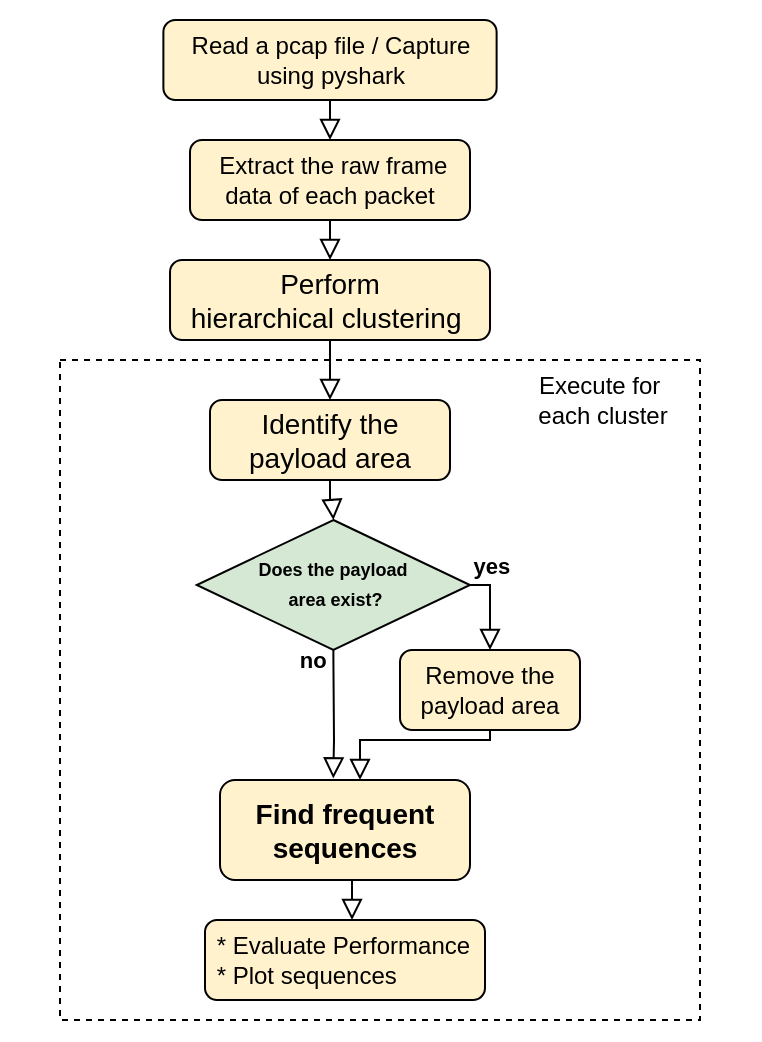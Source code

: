 <mxfile version="20.3.0" type="device"><diagram id="C5RBs43oDa-KdzZeNtuy" name="Page-1"><mxGraphModel dx="1096" dy="588" grid="1" gridSize="10" guides="1" tooltips="1" connect="1" arrows="1" fold="1" page="1" pageScale="1" pageWidth="827" pageHeight="1169" math="0" shadow="0"><root><mxCell id="WIyWlLk6GJQsqaUBKTNV-0"/><mxCell id="WIyWlLk6GJQsqaUBKTNV-1" parent="WIyWlLk6GJQsqaUBKTNV-0"/><mxCell id="e5KdSbxN-gW6t6tcBiTB-67" value="" style="rounded=0;whiteSpace=wrap;html=1;dashed=1;fontFamily=Helvetica;fontSize=12;strokeColor=none;" parent="WIyWlLk6GJQsqaUBKTNV-1" vertex="1"><mxGeometry x="160" y="250" width="380" height="520" as="geometry"/></mxCell><mxCell id="e5KdSbxN-gW6t6tcBiTB-58" value="" style="rounded=0;whiteSpace=wrap;html=1;fontFamily=Helvetica;fontSize=9;fontColor=default;fillColor=none;dashed=1;" parent="WIyWlLk6GJQsqaUBKTNV-1" vertex="1"><mxGeometry x="190" y="430" width="320" height="330" as="geometry"/></mxCell><mxCell id="WIyWlLk6GJQsqaUBKTNV-3" value="Read a pcap file / Capture&lt;br&gt;using pyshark" style="rounded=1;whiteSpace=wrap;html=1;fontSize=12;glass=0;strokeWidth=1;shadow=0;fillColor=#FFF2CC;" parent="WIyWlLk6GJQsqaUBKTNV-1" vertex="1"><mxGeometry x="241.69" y="260" width="166.62" height="40" as="geometry"/></mxCell><mxCell id="e5KdSbxN-gW6t6tcBiTB-0" value="&amp;nbsp;Extract the raw frame data of each packet" style="rounded=1;whiteSpace=wrap;html=1;fontSize=12;glass=0;strokeWidth=1;shadow=0;fillColor=#FFF2CC;" parent="WIyWlLk6GJQsqaUBKTNV-1" vertex="1"><mxGeometry x="255" y="320" width="140" height="40" as="geometry"/></mxCell><mxCell id="e5KdSbxN-gW6t6tcBiTB-1" value="&lt;font style=&quot;font-size: 14px;&quot;&gt;Perform &lt;br&gt;hierarchical clustering&amp;nbsp;&lt;/font&gt;" style="rounded=1;whiteSpace=wrap;html=1;fontSize=12;glass=0;strokeWidth=1;shadow=0;fillColor=#FFF2CC;" parent="WIyWlLk6GJQsqaUBKTNV-1" vertex="1"><mxGeometry x="245.01" y="380" width="160" height="40" as="geometry"/></mxCell><mxCell id="e5KdSbxN-gW6t6tcBiTB-9" value="&lt;font style=&quot;line-height: 1.1; font-size: 12px;&quot;&gt;Execute for&amp;nbsp;&lt;br&gt;each cluster&lt;/font&gt;" style="text;html=1;strokeColor=none;fillColor=none;align=center;verticalAlign=middle;whiteSpace=wrap;rounded=0;" parent="WIyWlLk6GJQsqaUBKTNV-1" vertex="1"><mxGeometry x="413" y="440" width="97" height="20" as="geometry"/></mxCell><mxCell id="e5KdSbxN-gW6t6tcBiTB-29" value="&lt;font style=&quot;font-size: 14px;&quot;&gt;Identify the payload area&lt;/font&gt;" style="rounded=1;whiteSpace=wrap;html=1;fontSize=12;glass=0;strokeWidth=1;shadow=0;fillColor=#FFF2CC;" parent="WIyWlLk6GJQsqaUBKTNV-1" vertex="1"><mxGeometry x="265" y="450" width="120" height="40" as="geometry"/></mxCell><mxCell id="e5KdSbxN-gW6t6tcBiTB-45" value="Remove the payload area" style="rounded=1;whiteSpace=wrap;html=1;fontSize=12;glass=0;strokeWidth=1;shadow=0;fillColor=#FFF2CC;" parent="WIyWlLk6GJQsqaUBKTNV-1" vertex="1"><mxGeometry x="360" y="575" width="90" height="40" as="geometry"/></mxCell><mxCell id="e5KdSbxN-gW6t6tcBiTB-46" value="" style="rounded=0;html=1;jettySize=auto;orthogonalLoop=1;fontSize=11;endArrow=block;endFill=0;endSize=8;strokeWidth=1;shadow=0;labelBackgroundColor=none;edgeStyle=orthogonalEdgeStyle;exitX=0.5;exitY=1;exitDx=0;exitDy=0;entryX=0.5;entryY=0;entryDx=0;entryDy=0;" parent="WIyWlLk6GJQsqaUBKTNV-1" source="e5KdSbxN-gW6t6tcBiTB-29" target="e5KdSbxN-gW6t6tcBiTB-54" edge="1"><mxGeometry relative="1" as="geometry"><mxPoint x="264.76" y="500" as="sourcePoint"/><mxPoint x="265" y="520" as="targetPoint"/><Array as="points"><mxPoint x="326" y="500"/><mxPoint x="324" y="500"/></Array></mxGeometry></mxCell><mxCell id="e5KdSbxN-gW6t6tcBiTB-54" value="&lt;font style=&quot;font-size: 9px;&quot;&gt;&lt;b&gt;Does the payload&lt;br style=&quot;font-size: 9px;&quot;&gt;&amp;nbsp;area exist?&lt;/b&gt;&lt;/font&gt;" style="rhombus;whiteSpace=wrap;html=1;shadow=0;fontFamily=Helvetica;fontSize=12;align=center;strokeWidth=1;spacing=6;spacingTop=-4;fillColor=#D5E8D4;" parent="WIyWlLk6GJQsqaUBKTNV-1" vertex="1"><mxGeometry x="258.38" y="510" width="136.62" height="65" as="geometry"/></mxCell><mxCell id="e5KdSbxN-gW6t6tcBiTB-56" value="&lt;b&gt;yes&amp;nbsp; &amp;nbsp;&lt;/b&gt;" style="rounded=0;html=1;jettySize=auto;orthogonalLoop=1;fontSize=11;endArrow=block;endFill=0;endSize=8;strokeWidth=1;shadow=0;labelBackgroundColor=none;edgeStyle=orthogonalEdgeStyle;exitX=1;exitY=0.5;exitDx=0;exitDy=0;entryX=0.5;entryY=0;entryDx=0;entryDy=0;" parent="WIyWlLk6GJQsqaUBKTNV-1" source="e5KdSbxN-gW6t6tcBiTB-54" target="e5KdSbxN-gW6t6tcBiTB-45" edge="1"><mxGeometry x="-0.384" y="13" relative="1" as="geometry"><mxPoint x="-8" y="-13" as="offset"/><mxPoint x="370" y="610" as="sourcePoint"/><mxPoint x="430" y="610" as="targetPoint"/></mxGeometry></mxCell><mxCell id="e5KdSbxN-gW6t6tcBiTB-57" value="&lt;b&gt;&amp;nbsp; &amp;nbsp; no&lt;/b&gt;" style="rounded=0;html=1;jettySize=auto;orthogonalLoop=1;fontSize=11;endArrow=block;endFill=0;endSize=8;strokeWidth=1;shadow=0;labelBackgroundColor=none;edgeStyle=orthogonalEdgeStyle;exitX=0.5;exitY=1;exitDx=0;exitDy=0;entryX=0.453;entryY=-0.016;entryDx=0;entryDy=0;entryPerimeter=0;" parent="WIyWlLk6GJQsqaUBKTNV-1" source="e5KdSbxN-gW6t6tcBiTB-54" target="e5KdSbxN-gW6t6tcBiTB-59" edge="1"><mxGeometry x="-0.847" y="-17" relative="1" as="geometry"><mxPoint as="offset"/><mxPoint x="367.505" y="595" as="sourcePoint"/><mxPoint x="300" y="630" as="targetPoint"/><Array as="points"><mxPoint x="327" y="580"/><mxPoint x="327" y="620"/><mxPoint x="327" y="620"/></Array></mxGeometry></mxCell><mxCell id="e5KdSbxN-gW6t6tcBiTB-59" value="&lt;font style=&quot;font-size: 14px;&quot;&gt;&lt;b&gt;Find frequent sequences&lt;/b&gt;&lt;/font&gt;" style="rounded=1;whiteSpace=wrap;html=1;fontSize=12;glass=0;strokeWidth=1;shadow=0;fillColor=#FFF2CC;" parent="WIyWlLk6GJQsqaUBKTNV-1" vertex="1"><mxGeometry x="270" y="640" width="125" height="50" as="geometry"/></mxCell><mxCell id="e5KdSbxN-gW6t6tcBiTB-60" value="" style="rounded=0;html=1;jettySize=auto;orthogonalLoop=1;fontSize=11;endArrow=block;endFill=0;endSize=8;strokeWidth=1;shadow=0;labelBackgroundColor=none;edgeStyle=orthogonalEdgeStyle;exitX=0.5;exitY=1;exitDx=0;exitDy=0;" parent="WIyWlLk6GJQsqaUBKTNV-1" source="e5KdSbxN-gW6t6tcBiTB-45" edge="1"><mxGeometry y="20" relative="1" as="geometry"><mxPoint as="offset"/><mxPoint x="680" y="480" as="sourcePoint"/><mxPoint x="340" y="640" as="targetPoint"/><Array as="points"><mxPoint x="405" y="620"/><mxPoint x="340" y="620"/></Array></mxGeometry></mxCell><mxCell id="e5KdSbxN-gW6t6tcBiTB-61" value="&lt;div style=&quot;&quot;&gt;&lt;span style=&quot;background-color: initial;&quot;&gt;&amp;nbsp;* Evaluate&amp;nbsp;Performance&lt;/span&gt;&lt;/div&gt;&lt;div style=&quot;&quot;&gt;&lt;span style=&quot;background-color: initial;&quot;&gt;&amp;nbsp;* Plot sequences&lt;/span&gt;&lt;/div&gt;" style="rounded=1;whiteSpace=wrap;html=1;fontSize=12;glass=0;strokeWidth=1;shadow=0;fillColor=#FFF2CC;align=left;" parent="WIyWlLk6GJQsqaUBKTNV-1" vertex="1"><mxGeometry x="262.5" y="710" width="140" height="40" as="geometry"/></mxCell><mxCell id="e5KdSbxN-gW6t6tcBiTB-63" value="" style="rounded=0;html=1;jettySize=auto;orthogonalLoop=1;fontSize=11;endArrow=block;endFill=0;endSize=8;strokeWidth=1;shadow=0;labelBackgroundColor=none;edgeStyle=orthogonalEdgeStyle;exitX=0.5;exitY=1;exitDx=0;exitDy=0;" parent="WIyWlLk6GJQsqaUBKTNV-1" source="e5KdSbxN-gW6t6tcBiTB-59" target="e5KdSbxN-gW6t6tcBiTB-61" edge="1"><mxGeometry y="20" relative="1" as="geometry"><mxPoint as="offset"/><mxPoint x="680" y="480" as="sourcePoint"/><mxPoint x="740" y="480" as="targetPoint"/><Array as="points"><mxPoint x="336" y="690"/></Array></mxGeometry></mxCell><mxCell id="nCgyR9BcuwWTexRQeoll-5" value="" style="rounded=0;html=1;jettySize=auto;orthogonalLoop=1;fontSize=11;endArrow=block;endFill=0;endSize=8;strokeWidth=1;shadow=0;labelBackgroundColor=none;edgeStyle=orthogonalEdgeStyle;exitX=0.5;exitY=1;exitDx=0;exitDy=0;entryX=0.5;entryY=0;entryDx=0;entryDy=0;" parent="WIyWlLk6GJQsqaUBKTNV-1" source="WIyWlLk6GJQsqaUBKTNV-3" target="e5KdSbxN-gW6t6tcBiTB-0" edge="1"><mxGeometry relative="1" as="geometry"><mxPoint x="508.64" y="540" as="sourcePoint"/><mxPoint x="508.88" y="577.5" as="targetPoint"/><Array as="points"/></mxGeometry></mxCell><mxCell id="nCgyR9BcuwWTexRQeoll-6" value="" style="rounded=0;html=1;jettySize=auto;orthogonalLoop=1;fontSize=11;endArrow=block;endFill=0;endSize=8;strokeWidth=1;shadow=0;labelBackgroundColor=none;edgeStyle=orthogonalEdgeStyle;exitX=0.5;exitY=1;exitDx=0;exitDy=0;entryX=0.5;entryY=0;entryDx=0;entryDy=0;" parent="WIyWlLk6GJQsqaUBKTNV-1" source="e5KdSbxN-gW6t6tcBiTB-0" target="e5KdSbxN-gW6t6tcBiTB-1" edge="1"><mxGeometry relative="1" as="geometry"><mxPoint x="336.38" y="280" as="sourcePoint"/><mxPoint x="338.88" y="300" as="targetPoint"/><Array as="points"/></mxGeometry></mxCell><mxCell id="nCgyR9BcuwWTexRQeoll-8" value="" style="rounded=0;html=1;jettySize=auto;orthogonalLoop=1;fontSize=11;endArrow=block;endFill=0;endSize=8;strokeWidth=1;shadow=0;labelBackgroundColor=none;edgeStyle=orthogonalEdgeStyle;exitX=0.5;exitY=1;exitDx=0;exitDy=0;entryX=0.5;entryY=0;entryDx=0;entryDy=0;" parent="WIyWlLk6GJQsqaUBKTNV-1" source="e5KdSbxN-gW6t6tcBiTB-1" target="e5KdSbxN-gW6t6tcBiTB-29" edge="1"><mxGeometry relative="1" as="geometry"><mxPoint x="338" y="340" as="sourcePoint"/><mxPoint x="338" y="370" as="targetPoint"/><Array as="points"/></mxGeometry></mxCell></root></mxGraphModel></diagram></mxfile>